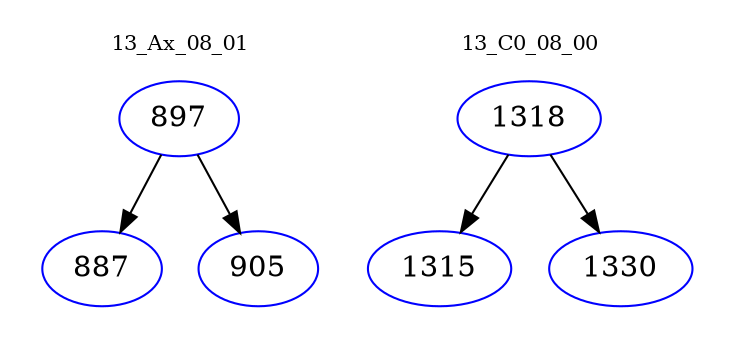 digraph{
subgraph cluster_0 {
color = white
label = "13_Ax_08_01";
fontsize=10;
T0_897 [label="897", color="blue"]
T0_897 -> T0_887 [color="black"]
T0_887 [label="887", color="blue"]
T0_897 -> T0_905 [color="black"]
T0_905 [label="905", color="blue"]
}
subgraph cluster_1 {
color = white
label = "13_C0_08_00";
fontsize=10;
T1_1318 [label="1318", color="blue"]
T1_1318 -> T1_1315 [color="black"]
T1_1315 [label="1315", color="blue"]
T1_1318 -> T1_1330 [color="black"]
T1_1330 [label="1330", color="blue"]
}
}
